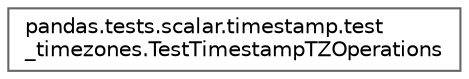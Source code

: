 digraph "Graphical Class Hierarchy"
{
 // LATEX_PDF_SIZE
  bgcolor="transparent";
  edge [fontname=Helvetica,fontsize=10,labelfontname=Helvetica,labelfontsize=10];
  node [fontname=Helvetica,fontsize=10,shape=box,height=0.2,width=0.4];
  rankdir="LR";
  Node0 [id="Node000000",label="pandas.tests.scalar.timestamp.test\l_timezones.TestTimestampTZOperations",height=0.2,width=0.4,color="grey40", fillcolor="white", style="filled",URL="$d2/d9a/classpandas_1_1tests_1_1scalar_1_1timestamp_1_1test__timezones_1_1TestTimestampTZOperations.html",tooltip=" "];
}
